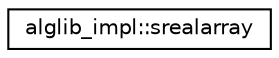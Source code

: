 digraph "Graphical Class Hierarchy"
{
  edge [fontname="Helvetica",fontsize="10",labelfontname="Helvetica",labelfontsize="10"];
  node [fontname="Helvetica",fontsize="10",shape=record];
  rankdir="LR";
  Node0 [label="alglib_impl::srealarray",height=0.2,width=0.4,color="black", fillcolor="white", style="filled",URL="$structalglib__impl_1_1srealarray.html"];
}
